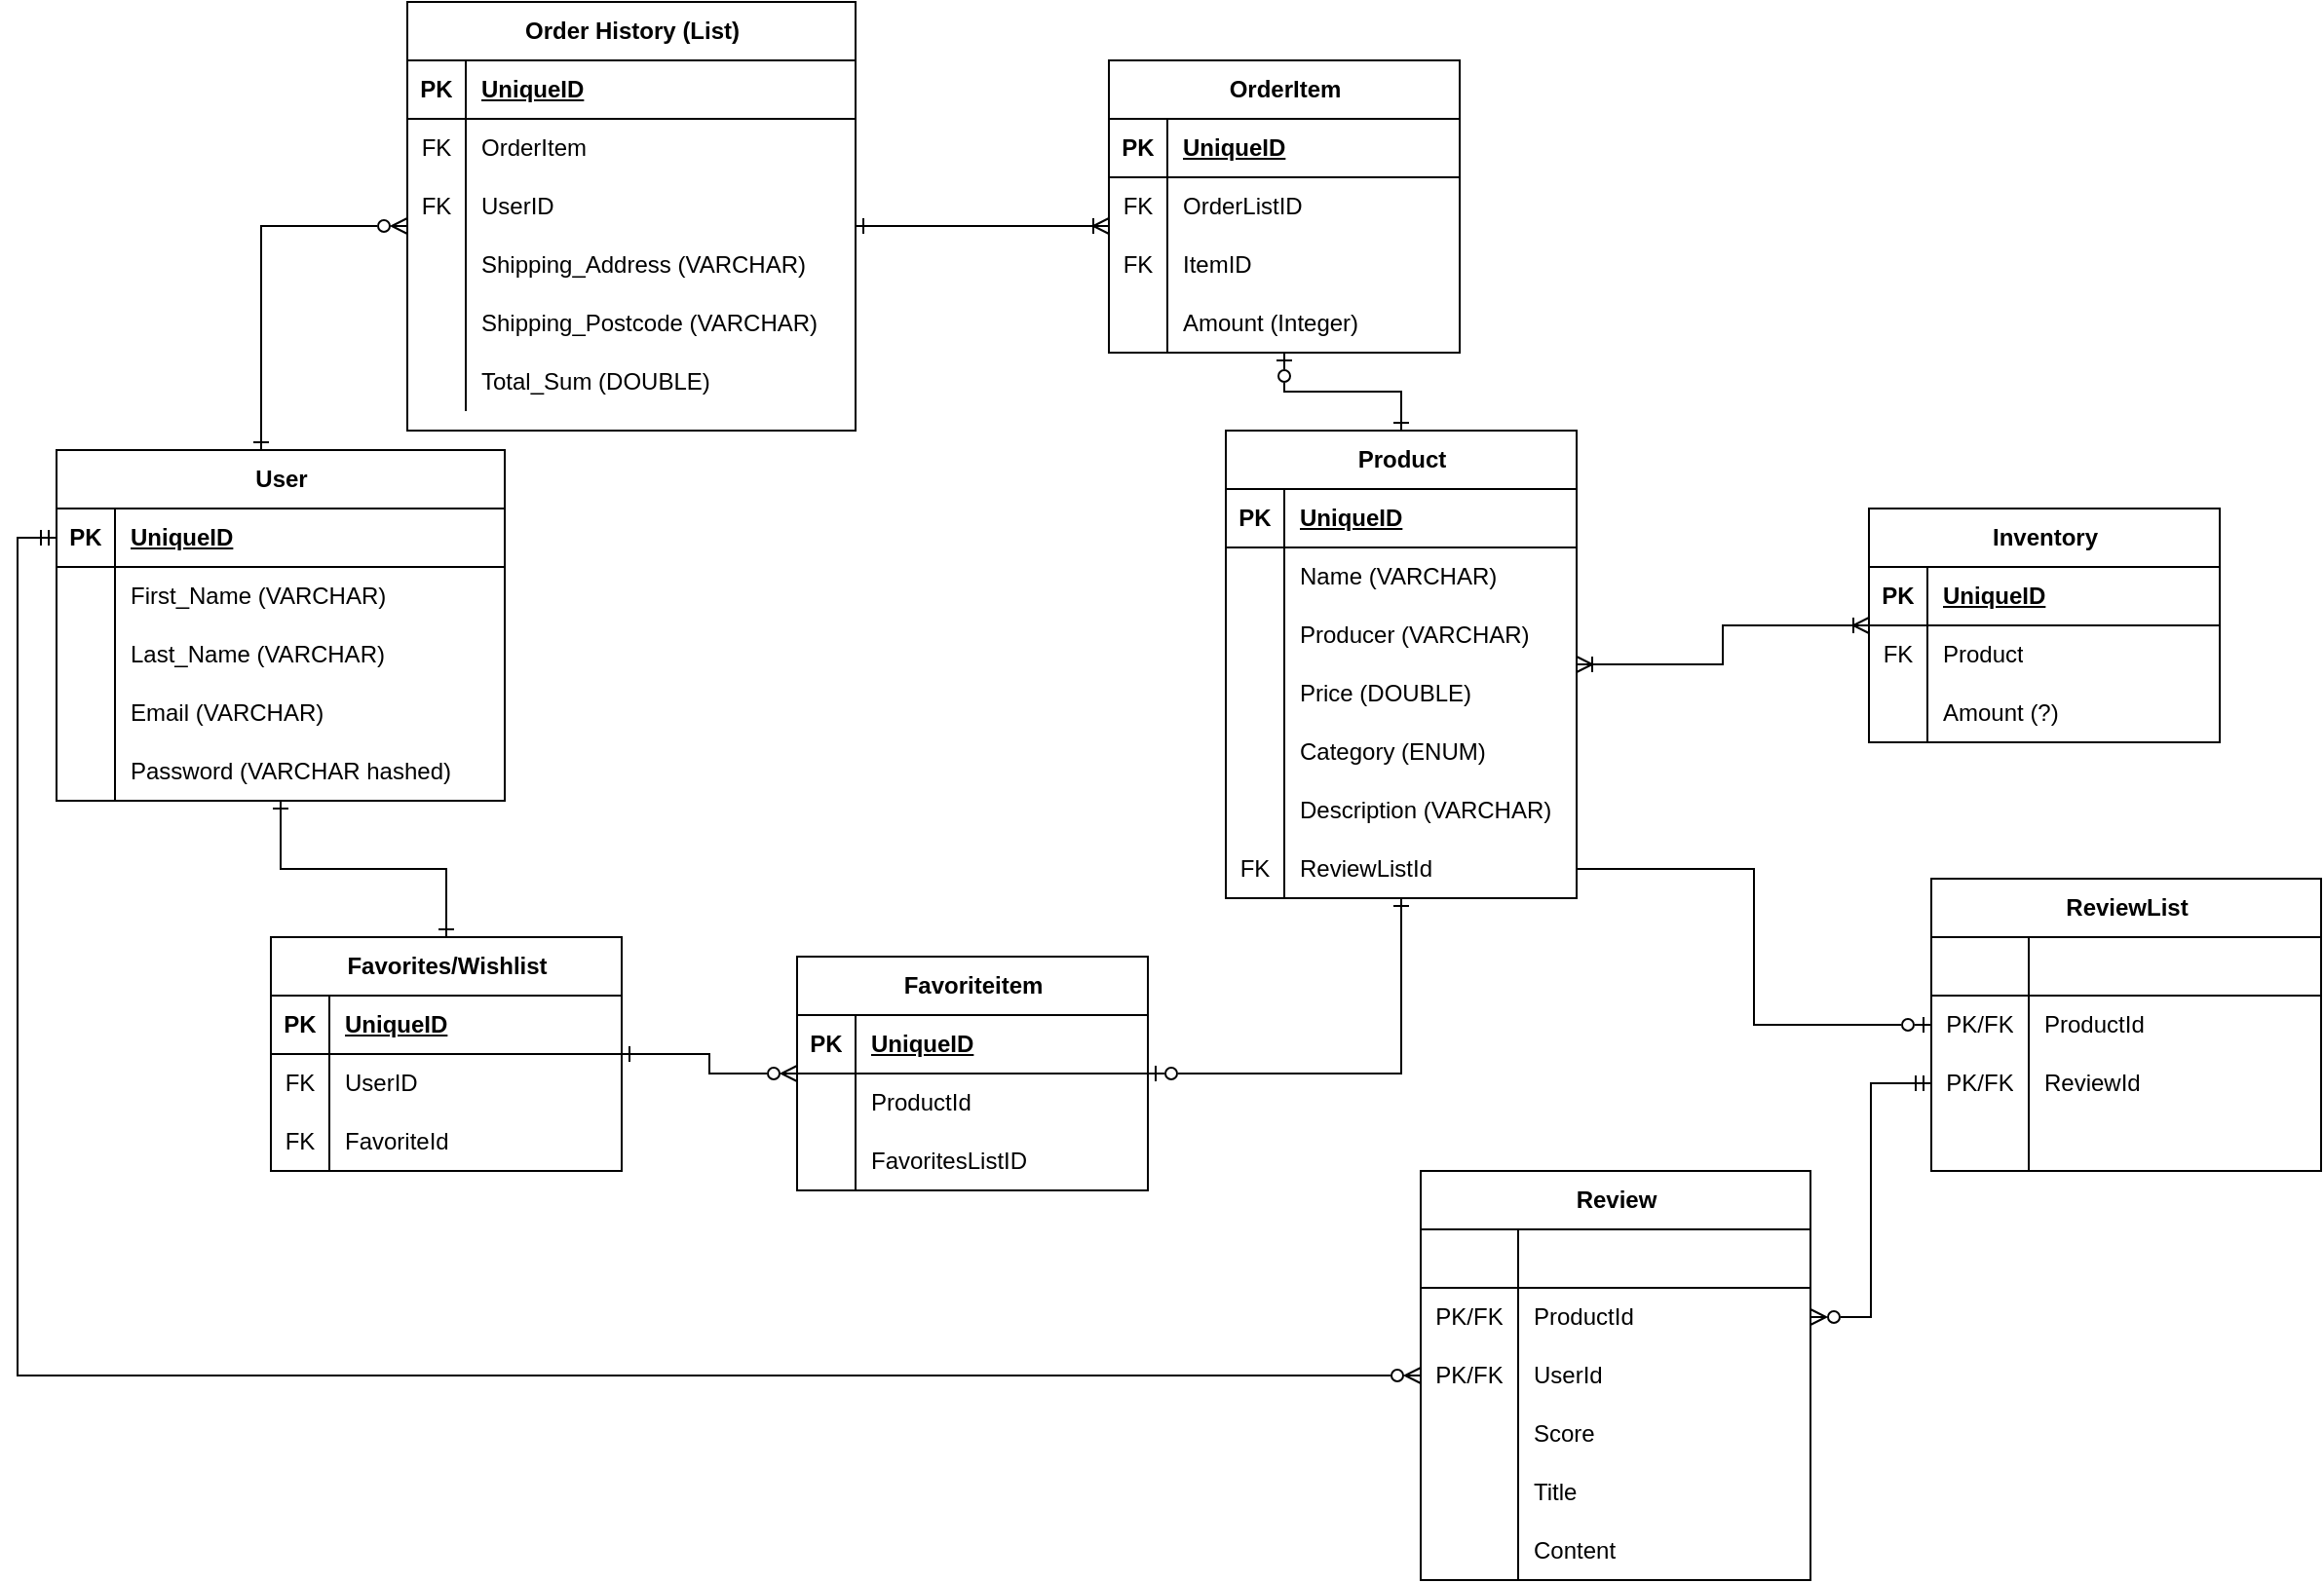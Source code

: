 <mxfile version="24.0.2" type="github">
  <diagram id="R2lEEEUBdFMjLlhIrx00" name="Page-1">
    <mxGraphModel dx="1679" dy="510" grid="1" gridSize="10" guides="1" tooltips="1" connect="1" arrows="1" fold="1" page="1" pageScale="1" pageWidth="850" pageHeight="1100" math="0" shadow="0" extFonts="Permanent Marker^https://fonts.googleapis.com/css?family=Permanent+Marker">
      <root>
        <mxCell id="0" />
        <mxCell id="1" parent="0" />
        <mxCell id="DJUiow1Cfxg7lf9cfvdD-34" style="edgeStyle=orthogonalEdgeStyle;rounded=0;orthogonalLoop=1;jettySize=auto;html=1;startArrow=ERone;startFill=0;endArrow=ERzeroToMany;endFill=0;" parent="1" source="th27oVqw4WXp6a2z_msf-1" target="th27oVqw4WXp6a2z_msf-30" edge="1">
          <mxGeometry relative="1" as="geometry">
            <Array as="points">
              <mxPoint x="115" y="115" />
            </Array>
          </mxGeometry>
        </mxCell>
        <mxCell id="DJUiow1Cfxg7lf9cfvdD-64" style="edgeStyle=orthogonalEdgeStyle;rounded=0;orthogonalLoop=1;jettySize=auto;html=1;startArrow=ERone;startFill=0;endArrow=ERone;endFill=0;" parent="1" source="th27oVqw4WXp6a2z_msf-1" target="DJUiow1Cfxg7lf9cfvdD-36" edge="1">
          <mxGeometry relative="1" as="geometry" />
        </mxCell>
        <mxCell id="th27oVqw4WXp6a2z_msf-1" value="User" style="shape=table;startSize=30;container=1;collapsible=1;childLayout=tableLayout;fixedRows=1;rowLines=0;fontStyle=1;align=center;resizeLast=1;html=1;" parent="1" vertex="1">
          <mxGeometry x="10" y="230" width="230" height="180" as="geometry" />
        </mxCell>
        <mxCell id="th27oVqw4WXp6a2z_msf-2" value="" style="shape=tableRow;horizontal=0;startSize=0;swimlaneHead=0;swimlaneBody=0;fillColor=none;collapsible=0;dropTarget=0;points=[[0,0.5],[1,0.5]];portConstraint=eastwest;top=0;left=0;right=0;bottom=1;" parent="th27oVqw4WXp6a2z_msf-1" vertex="1">
          <mxGeometry y="30" width="230" height="30" as="geometry" />
        </mxCell>
        <mxCell id="th27oVqw4WXp6a2z_msf-3" value="PK" style="shape=partialRectangle;connectable=0;fillColor=none;top=0;left=0;bottom=0;right=0;fontStyle=1;overflow=hidden;whiteSpace=wrap;html=1;" parent="th27oVqw4WXp6a2z_msf-2" vertex="1">
          <mxGeometry width="30" height="30" as="geometry">
            <mxRectangle width="30" height="30" as="alternateBounds" />
          </mxGeometry>
        </mxCell>
        <mxCell id="th27oVqw4WXp6a2z_msf-4" value="UniqueID" style="shape=partialRectangle;connectable=0;fillColor=none;top=0;left=0;bottom=0;right=0;align=left;spacingLeft=6;fontStyle=5;overflow=hidden;whiteSpace=wrap;html=1;" parent="th27oVqw4WXp6a2z_msf-2" vertex="1">
          <mxGeometry x="30" width="200" height="30" as="geometry">
            <mxRectangle width="200" height="30" as="alternateBounds" />
          </mxGeometry>
        </mxCell>
        <mxCell id="th27oVqw4WXp6a2z_msf-5" value="" style="shape=tableRow;horizontal=0;startSize=0;swimlaneHead=0;swimlaneBody=0;fillColor=none;collapsible=0;dropTarget=0;points=[[0,0.5],[1,0.5]];portConstraint=eastwest;top=0;left=0;right=0;bottom=0;" parent="th27oVqw4WXp6a2z_msf-1" vertex="1">
          <mxGeometry y="60" width="230" height="30" as="geometry" />
        </mxCell>
        <mxCell id="th27oVqw4WXp6a2z_msf-6" value="" style="shape=partialRectangle;connectable=0;fillColor=none;top=0;left=0;bottom=0;right=0;editable=1;overflow=hidden;whiteSpace=wrap;html=1;" parent="th27oVqw4WXp6a2z_msf-5" vertex="1">
          <mxGeometry width="30" height="30" as="geometry">
            <mxRectangle width="30" height="30" as="alternateBounds" />
          </mxGeometry>
        </mxCell>
        <mxCell id="th27oVqw4WXp6a2z_msf-7" value="First_Name (VARCHAR)" style="shape=partialRectangle;connectable=0;fillColor=none;top=0;left=0;bottom=0;right=0;align=left;spacingLeft=6;overflow=hidden;whiteSpace=wrap;html=1;" parent="th27oVqw4WXp6a2z_msf-5" vertex="1">
          <mxGeometry x="30" width="200" height="30" as="geometry">
            <mxRectangle width="200" height="30" as="alternateBounds" />
          </mxGeometry>
        </mxCell>
        <mxCell id="th27oVqw4WXp6a2z_msf-8" value="" style="shape=tableRow;horizontal=0;startSize=0;swimlaneHead=0;swimlaneBody=0;fillColor=none;collapsible=0;dropTarget=0;points=[[0,0.5],[1,0.5]];portConstraint=eastwest;top=0;left=0;right=0;bottom=0;" parent="th27oVqw4WXp6a2z_msf-1" vertex="1">
          <mxGeometry y="90" width="230" height="30" as="geometry" />
        </mxCell>
        <mxCell id="th27oVqw4WXp6a2z_msf-9" value="" style="shape=partialRectangle;connectable=0;fillColor=none;top=0;left=0;bottom=0;right=0;editable=1;overflow=hidden;whiteSpace=wrap;html=1;" parent="th27oVqw4WXp6a2z_msf-8" vertex="1">
          <mxGeometry width="30" height="30" as="geometry">
            <mxRectangle width="30" height="30" as="alternateBounds" />
          </mxGeometry>
        </mxCell>
        <mxCell id="th27oVqw4WXp6a2z_msf-10" value="Last_Name (VARCHAR)" style="shape=partialRectangle;connectable=0;fillColor=none;top=0;left=0;bottom=0;right=0;align=left;spacingLeft=6;overflow=hidden;whiteSpace=wrap;html=1;" parent="th27oVqw4WXp6a2z_msf-8" vertex="1">
          <mxGeometry x="30" width="200" height="30" as="geometry">
            <mxRectangle width="200" height="30" as="alternateBounds" />
          </mxGeometry>
        </mxCell>
        <mxCell id="th27oVqw4WXp6a2z_msf-11" value="" style="shape=tableRow;horizontal=0;startSize=0;swimlaneHead=0;swimlaneBody=0;fillColor=none;collapsible=0;dropTarget=0;points=[[0,0.5],[1,0.5]];portConstraint=eastwest;top=0;left=0;right=0;bottom=0;" parent="th27oVqw4WXp6a2z_msf-1" vertex="1">
          <mxGeometry y="120" width="230" height="30" as="geometry" />
        </mxCell>
        <mxCell id="th27oVqw4WXp6a2z_msf-12" value="" style="shape=partialRectangle;connectable=0;fillColor=none;top=0;left=0;bottom=0;right=0;editable=1;overflow=hidden;whiteSpace=wrap;html=1;" parent="th27oVqw4WXp6a2z_msf-11" vertex="1">
          <mxGeometry width="30" height="30" as="geometry">
            <mxRectangle width="30" height="30" as="alternateBounds" />
          </mxGeometry>
        </mxCell>
        <mxCell id="th27oVqw4WXp6a2z_msf-13" value="Email (VARCHAR)" style="shape=partialRectangle;connectable=0;fillColor=none;top=0;left=0;bottom=0;right=0;align=left;spacingLeft=6;overflow=hidden;whiteSpace=wrap;html=1;" parent="th27oVqw4WXp6a2z_msf-11" vertex="1">
          <mxGeometry x="30" width="200" height="30" as="geometry">
            <mxRectangle width="200" height="30" as="alternateBounds" />
          </mxGeometry>
        </mxCell>
        <mxCell id="th27oVqw4WXp6a2z_msf-24" style="shape=tableRow;horizontal=0;startSize=0;swimlaneHead=0;swimlaneBody=0;fillColor=none;collapsible=0;dropTarget=0;points=[[0,0.5],[1,0.5]];portConstraint=eastwest;top=0;left=0;right=0;bottom=0;" parent="th27oVqw4WXp6a2z_msf-1" vertex="1">
          <mxGeometry y="150" width="230" height="30" as="geometry" />
        </mxCell>
        <mxCell id="th27oVqw4WXp6a2z_msf-25" style="shape=partialRectangle;connectable=0;fillColor=none;top=0;left=0;bottom=0;right=0;editable=1;overflow=hidden;whiteSpace=wrap;html=1;" parent="th27oVqw4WXp6a2z_msf-24" vertex="1">
          <mxGeometry width="30" height="30" as="geometry">
            <mxRectangle width="30" height="30" as="alternateBounds" />
          </mxGeometry>
        </mxCell>
        <mxCell id="th27oVqw4WXp6a2z_msf-26" value="Password (VARCHAR hashed)" style="shape=partialRectangle;connectable=0;fillColor=none;top=0;left=0;bottom=0;right=0;align=left;spacingLeft=6;overflow=hidden;whiteSpace=wrap;html=1;" parent="th27oVqw4WXp6a2z_msf-24" vertex="1">
          <mxGeometry x="30" width="200" height="30" as="geometry">
            <mxRectangle width="200" height="30" as="alternateBounds" />
          </mxGeometry>
        </mxCell>
        <mxCell id="DJUiow1Cfxg7lf9cfvdD-78" style="edgeStyle=orthogonalEdgeStyle;rounded=0;orthogonalLoop=1;jettySize=auto;html=1;startArrow=ERone;startFill=0;endArrow=ERoneToMany;endFill=0;" parent="1" source="th27oVqw4WXp6a2z_msf-30" target="DJUiow1Cfxg7lf9cfvdD-65" edge="1">
          <mxGeometry relative="1" as="geometry">
            <Array as="points">
              <mxPoint x="520" y="115" />
              <mxPoint x="520" y="115" />
            </Array>
          </mxGeometry>
        </mxCell>
        <mxCell id="th27oVqw4WXp6a2z_msf-30" value="Order History (List)" style="shape=table;startSize=30;container=1;collapsible=1;childLayout=tableLayout;fixedRows=1;rowLines=0;fontStyle=1;align=center;resizeLast=1;html=1;" parent="1" vertex="1">
          <mxGeometry x="190" width="230" height="220" as="geometry" />
        </mxCell>
        <mxCell id="th27oVqw4WXp6a2z_msf-31" value="" style="shape=tableRow;horizontal=0;startSize=0;swimlaneHead=0;swimlaneBody=0;fillColor=none;collapsible=0;dropTarget=0;points=[[0,0.5],[1,0.5]];portConstraint=eastwest;top=0;left=0;right=0;bottom=1;" parent="th27oVqw4WXp6a2z_msf-30" vertex="1">
          <mxGeometry y="30" width="230" height="30" as="geometry" />
        </mxCell>
        <mxCell id="th27oVqw4WXp6a2z_msf-32" value="PK" style="shape=partialRectangle;connectable=0;fillColor=none;top=0;left=0;bottom=0;right=0;fontStyle=1;overflow=hidden;whiteSpace=wrap;html=1;" parent="th27oVqw4WXp6a2z_msf-31" vertex="1">
          <mxGeometry width="30" height="30" as="geometry">
            <mxRectangle width="30" height="30" as="alternateBounds" />
          </mxGeometry>
        </mxCell>
        <mxCell id="th27oVqw4WXp6a2z_msf-33" value="UniqueID" style="shape=partialRectangle;connectable=0;fillColor=none;top=0;left=0;bottom=0;right=0;align=left;spacingLeft=6;fontStyle=5;overflow=hidden;whiteSpace=wrap;html=1;" parent="th27oVqw4WXp6a2z_msf-31" vertex="1">
          <mxGeometry x="30" width="200" height="30" as="geometry">
            <mxRectangle width="200" height="30" as="alternateBounds" />
          </mxGeometry>
        </mxCell>
        <mxCell id="th27oVqw4WXp6a2z_msf-34" value="" style="shape=tableRow;horizontal=0;startSize=0;swimlaneHead=0;swimlaneBody=0;fillColor=none;collapsible=0;dropTarget=0;points=[[0,0.5],[1,0.5]];portConstraint=eastwest;top=0;left=0;right=0;bottom=0;" parent="th27oVqw4WXp6a2z_msf-30" vertex="1">
          <mxGeometry y="60" width="230" height="30" as="geometry" />
        </mxCell>
        <mxCell id="th27oVqw4WXp6a2z_msf-35" value="FK" style="shape=partialRectangle;connectable=0;fillColor=none;top=0;left=0;bottom=0;right=0;editable=1;overflow=hidden;whiteSpace=wrap;html=1;" parent="th27oVqw4WXp6a2z_msf-34" vertex="1">
          <mxGeometry width="30" height="30" as="geometry">
            <mxRectangle width="30" height="30" as="alternateBounds" />
          </mxGeometry>
        </mxCell>
        <mxCell id="th27oVqw4WXp6a2z_msf-36" value="OrderItem" style="shape=partialRectangle;connectable=0;fillColor=none;top=0;left=0;bottom=0;right=0;align=left;spacingLeft=6;overflow=hidden;whiteSpace=wrap;html=1;" parent="th27oVqw4WXp6a2z_msf-34" vertex="1">
          <mxGeometry x="30" width="200" height="30" as="geometry">
            <mxRectangle width="200" height="30" as="alternateBounds" />
          </mxGeometry>
        </mxCell>
        <mxCell id="th27oVqw4WXp6a2z_msf-37" value="" style="shape=tableRow;horizontal=0;startSize=0;swimlaneHead=0;swimlaneBody=0;fillColor=none;collapsible=0;dropTarget=0;points=[[0,0.5],[1,0.5]];portConstraint=eastwest;top=0;left=0;right=0;bottom=0;" parent="th27oVqw4WXp6a2z_msf-30" vertex="1">
          <mxGeometry y="90" width="230" height="30" as="geometry" />
        </mxCell>
        <mxCell id="th27oVqw4WXp6a2z_msf-38" value="FK" style="shape=partialRectangle;connectable=0;fillColor=none;top=0;left=0;bottom=0;right=0;editable=1;overflow=hidden;whiteSpace=wrap;html=1;" parent="th27oVqw4WXp6a2z_msf-37" vertex="1">
          <mxGeometry width="30" height="30" as="geometry">
            <mxRectangle width="30" height="30" as="alternateBounds" />
          </mxGeometry>
        </mxCell>
        <mxCell id="th27oVqw4WXp6a2z_msf-39" value="UserID" style="shape=partialRectangle;connectable=0;fillColor=none;top=0;left=0;bottom=0;right=0;align=left;spacingLeft=6;overflow=hidden;whiteSpace=wrap;html=1;" parent="th27oVqw4WXp6a2z_msf-37" vertex="1">
          <mxGeometry x="30" width="200" height="30" as="geometry">
            <mxRectangle width="200" height="30" as="alternateBounds" />
          </mxGeometry>
        </mxCell>
        <mxCell id="DJUiow1Cfxg7lf9cfvdD-1" style="shape=tableRow;horizontal=0;startSize=0;swimlaneHead=0;swimlaneBody=0;fillColor=none;collapsible=0;dropTarget=0;points=[[0,0.5],[1,0.5]];portConstraint=eastwest;top=0;left=0;right=0;bottom=0;" parent="th27oVqw4WXp6a2z_msf-30" vertex="1">
          <mxGeometry y="120" width="230" height="30" as="geometry" />
        </mxCell>
        <mxCell id="DJUiow1Cfxg7lf9cfvdD-2" style="shape=partialRectangle;connectable=0;fillColor=none;top=0;left=0;bottom=0;right=0;editable=1;overflow=hidden;whiteSpace=wrap;html=1;" parent="DJUiow1Cfxg7lf9cfvdD-1" vertex="1">
          <mxGeometry width="30" height="30" as="geometry">
            <mxRectangle width="30" height="30" as="alternateBounds" />
          </mxGeometry>
        </mxCell>
        <mxCell id="DJUiow1Cfxg7lf9cfvdD-3" value="Shipping_Address (VARCHAR)" style="shape=partialRectangle;connectable=0;fillColor=none;top=0;left=0;bottom=0;right=0;align=left;spacingLeft=6;overflow=hidden;whiteSpace=wrap;html=1;" parent="DJUiow1Cfxg7lf9cfvdD-1" vertex="1">
          <mxGeometry x="30" width="200" height="30" as="geometry">
            <mxRectangle width="200" height="30" as="alternateBounds" />
          </mxGeometry>
        </mxCell>
        <mxCell id="DJUiow1Cfxg7lf9cfvdD-4" style="shape=tableRow;horizontal=0;startSize=0;swimlaneHead=0;swimlaneBody=0;fillColor=none;collapsible=0;dropTarget=0;points=[[0,0.5],[1,0.5]];portConstraint=eastwest;top=0;left=0;right=0;bottom=0;" parent="th27oVqw4WXp6a2z_msf-30" vertex="1">
          <mxGeometry y="150" width="230" height="30" as="geometry" />
        </mxCell>
        <mxCell id="DJUiow1Cfxg7lf9cfvdD-5" style="shape=partialRectangle;connectable=0;fillColor=none;top=0;left=0;bottom=0;right=0;editable=1;overflow=hidden;whiteSpace=wrap;html=1;" parent="DJUiow1Cfxg7lf9cfvdD-4" vertex="1">
          <mxGeometry width="30" height="30" as="geometry">
            <mxRectangle width="30" height="30" as="alternateBounds" />
          </mxGeometry>
        </mxCell>
        <mxCell id="DJUiow1Cfxg7lf9cfvdD-6" value="Shipping_Postcode (VARCHAR)" style="shape=partialRectangle;connectable=0;fillColor=none;top=0;left=0;bottom=0;right=0;align=left;spacingLeft=6;overflow=hidden;whiteSpace=wrap;html=1;" parent="DJUiow1Cfxg7lf9cfvdD-4" vertex="1">
          <mxGeometry x="30" width="200" height="30" as="geometry">
            <mxRectangle width="200" height="30" as="alternateBounds" />
          </mxGeometry>
        </mxCell>
        <mxCell id="DJUiow1Cfxg7lf9cfvdD-94" style="shape=tableRow;horizontal=0;startSize=0;swimlaneHead=0;swimlaneBody=0;fillColor=none;collapsible=0;dropTarget=0;points=[[0,0.5],[1,0.5]];portConstraint=eastwest;top=0;left=0;right=0;bottom=0;" parent="th27oVqw4WXp6a2z_msf-30" vertex="1">
          <mxGeometry y="180" width="230" height="30" as="geometry" />
        </mxCell>
        <mxCell id="DJUiow1Cfxg7lf9cfvdD-95" style="shape=partialRectangle;connectable=0;fillColor=none;top=0;left=0;bottom=0;right=0;editable=1;overflow=hidden;whiteSpace=wrap;html=1;" parent="DJUiow1Cfxg7lf9cfvdD-94" vertex="1">
          <mxGeometry width="30" height="30" as="geometry">
            <mxRectangle width="30" height="30" as="alternateBounds" />
          </mxGeometry>
        </mxCell>
        <mxCell id="DJUiow1Cfxg7lf9cfvdD-96" value="Total_Sum (DOUBLE)" style="shape=partialRectangle;connectable=0;fillColor=none;top=0;left=0;bottom=0;right=0;align=left;spacingLeft=6;overflow=hidden;whiteSpace=wrap;html=1;" parent="DJUiow1Cfxg7lf9cfvdD-94" vertex="1">
          <mxGeometry x="30" width="200" height="30" as="geometry">
            <mxRectangle width="200" height="30" as="alternateBounds" />
          </mxGeometry>
        </mxCell>
        <mxCell id="DJUiow1Cfxg7lf9cfvdD-80" style="edgeStyle=orthogonalEdgeStyle;rounded=0;orthogonalLoop=1;jettySize=auto;html=1;startArrow=ERone;startFill=0;endArrow=ERzeroToOne;endFill=0;" parent="1" source="th27oVqw4WXp6a2z_msf-44" target="DJUiow1Cfxg7lf9cfvdD-65" edge="1">
          <mxGeometry relative="1" as="geometry" />
        </mxCell>
        <mxCell id="th27oVqw4WXp6a2z_msf-44" value="Product" style="shape=table;startSize=30;container=1;collapsible=1;childLayout=tableLayout;fixedRows=1;rowLines=0;fontStyle=1;align=center;resizeLast=1;html=1;" parent="1" vertex="1">
          <mxGeometry x="610" y="220" width="180" height="240" as="geometry" />
        </mxCell>
        <mxCell id="th27oVqw4WXp6a2z_msf-45" value="" style="shape=tableRow;horizontal=0;startSize=0;swimlaneHead=0;swimlaneBody=0;fillColor=none;collapsible=0;dropTarget=0;points=[[0,0.5],[1,0.5]];portConstraint=eastwest;top=0;left=0;right=0;bottom=1;" parent="th27oVqw4WXp6a2z_msf-44" vertex="1">
          <mxGeometry y="30" width="180" height="30" as="geometry" />
        </mxCell>
        <mxCell id="th27oVqw4WXp6a2z_msf-46" value="PK" style="shape=partialRectangle;connectable=0;fillColor=none;top=0;left=0;bottom=0;right=0;fontStyle=1;overflow=hidden;whiteSpace=wrap;html=1;" parent="th27oVqw4WXp6a2z_msf-45" vertex="1">
          <mxGeometry width="30" height="30" as="geometry">
            <mxRectangle width="30" height="30" as="alternateBounds" />
          </mxGeometry>
        </mxCell>
        <mxCell id="th27oVqw4WXp6a2z_msf-47" value="UniqueID" style="shape=partialRectangle;connectable=0;fillColor=none;top=0;left=0;bottom=0;right=0;align=left;spacingLeft=6;fontStyle=5;overflow=hidden;whiteSpace=wrap;html=1;" parent="th27oVqw4WXp6a2z_msf-45" vertex="1">
          <mxGeometry x="30" width="150" height="30" as="geometry">
            <mxRectangle width="150" height="30" as="alternateBounds" />
          </mxGeometry>
        </mxCell>
        <mxCell id="th27oVqw4WXp6a2z_msf-48" value="" style="shape=tableRow;horizontal=0;startSize=0;swimlaneHead=0;swimlaneBody=0;fillColor=none;collapsible=0;dropTarget=0;points=[[0,0.5],[1,0.5]];portConstraint=eastwest;top=0;left=0;right=0;bottom=0;" parent="th27oVqw4WXp6a2z_msf-44" vertex="1">
          <mxGeometry y="60" width="180" height="30" as="geometry" />
        </mxCell>
        <mxCell id="th27oVqw4WXp6a2z_msf-49" value="" style="shape=partialRectangle;connectable=0;fillColor=none;top=0;left=0;bottom=0;right=0;editable=1;overflow=hidden;whiteSpace=wrap;html=1;" parent="th27oVqw4WXp6a2z_msf-48" vertex="1">
          <mxGeometry width="30" height="30" as="geometry">
            <mxRectangle width="30" height="30" as="alternateBounds" />
          </mxGeometry>
        </mxCell>
        <mxCell id="th27oVqw4WXp6a2z_msf-50" value="Name (VARCHAR)" style="shape=partialRectangle;connectable=0;fillColor=none;top=0;left=0;bottom=0;right=0;align=left;spacingLeft=6;overflow=hidden;whiteSpace=wrap;html=1;" parent="th27oVqw4WXp6a2z_msf-48" vertex="1">
          <mxGeometry x="30" width="150" height="30" as="geometry">
            <mxRectangle width="150" height="30" as="alternateBounds" />
          </mxGeometry>
        </mxCell>
        <mxCell id="th27oVqw4WXp6a2z_msf-51" value="" style="shape=tableRow;horizontal=0;startSize=0;swimlaneHead=0;swimlaneBody=0;fillColor=none;collapsible=0;dropTarget=0;points=[[0,0.5],[1,0.5]];portConstraint=eastwest;top=0;left=0;right=0;bottom=0;" parent="th27oVqw4WXp6a2z_msf-44" vertex="1">
          <mxGeometry y="90" width="180" height="30" as="geometry" />
        </mxCell>
        <mxCell id="th27oVqw4WXp6a2z_msf-52" value="" style="shape=partialRectangle;connectable=0;fillColor=none;top=0;left=0;bottom=0;right=0;editable=1;overflow=hidden;whiteSpace=wrap;html=1;" parent="th27oVqw4WXp6a2z_msf-51" vertex="1">
          <mxGeometry width="30" height="30" as="geometry">
            <mxRectangle width="30" height="30" as="alternateBounds" />
          </mxGeometry>
        </mxCell>
        <mxCell id="th27oVqw4WXp6a2z_msf-53" value="Producer (VARCHAR)" style="shape=partialRectangle;connectable=0;fillColor=none;top=0;left=0;bottom=0;right=0;align=left;spacingLeft=6;overflow=hidden;whiteSpace=wrap;html=1;" parent="th27oVqw4WXp6a2z_msf-51" vertex="1">
          <mxGeometry x="30" width="150" height="30" as="geometry">
            <mxRectangle width="150" height="30" as="alternateBounds" />
          </mxGeometry>
        </mxCell>
        <mxCell id="th27oVqw4WXp6a2z_msf-54" value="" style="shape=tableRow;horizontal=0;startSize=0;swimlaneHead=0;swimlaneBody=0;fillColor=none;collapsible=0;dropTarget=0;points=[[0,0.5],[1,0.5]];portConstraint=eastwest;top=0;left=0;right=0;bottom=0;" parent="th27oVqw4WXp6a2z_msf-44" vertex="1">
          <mxGeometry y="120" width="180" height="30" as="geometry" />
        </mxCell>
        <mxCell id="th27oVqw4WXp6a2z_msf-55" value="" style="shape=partialRectangle;connectable=0;fillColor=none;top=0;left=0;bottom=0;right=0;editable=1;overflow=hidden;whiteSpace=wrap;html=1;" parent="th27oVqw4WXp6a2z_msf-54" vertex="1">
          <mxGeometry width="30" height="30" as="geometry">
            <mxRectangle width="30" height="30" as="alternateBounds" />
          </mxGeometry>
        </mxCell>
        <mxCell id="th27oVqw4WXp6a2z_msf-56" value="Price (DOUBLE)" style="shape=partialRectangle;connectable=0;fillColor=none;top=0;left=0;bottom=0;right=0;align=left;spacingLeft=6;overflow=hidden;whiteSpace=wrap;html=1;" parent="th27oVqw4WXp6a2z_msf-54" vertex="1">
          <mxGeometry x="30" width="150" height="30" as="geometry">
            <mxRectangle width="150" height="30" as="alternateBounds" />
          </mxGeometry>
        </mxCell>
        <mxCell id="th27oVqw4WXp6a2z_msf-57" style="shape=tableRow;horizontal=0;startSize=0;swimlaneHead=0;swimlaneBody=0;fillColor=none;collapsible=0;dropTarget=0;points=[[0,0.5],[1,0.5]];portConstraint=eastwest;top=0;left=0;right=0;bottom=0;" parent="th27oVqw4WXp6a2z_msf-44" vertex="1">
          <mxGeometry y="150" width="180" height="30" as="geometry" />
        </mxCell>
        <mxCell id="th27oVqw4WXp6a2z_msf-58" style="shape=partialRectangle;connectable=0;fillColor=none;top=0;left=0;bottom=0;right=0;editable=1;overflow=hidden;whiteSpace=wrap;html=1;" parent="th27oVqw4WXp6a2z_msf-57" vertex="1">
          <mxGeometry width="30" height="30" as="geometry">
            <mxRectangle width="30" height="30" as="alternateBounds" />
          </mxGeometry>
        </mxCell>
        <mxCell id="th27oVqw4WXp6a2z_msf-59" value="Category (ENUM)" style="shape=partialRectangle;connectable=0;fillColor=none;top=0;left=0;bottom=0;right=0;align=left;spacingLeft=6;overflow=hidden;whiteSpace=wrap;html=1;" parent="th27oVqw4WXp6a2z_msf-57" vertex="1">
          <mxGeometry x="30" width="150" height="30" as="geometry">
            <mxRectangle width="150" height="30" as="alternateBounds" />
          </mxGeometry>
        </mxCell>
        <mxCell id="DJUiow1Cfxg7lf9cfvdD-10" style="shape=tableRow;horizontal=0;startSize=0;swimlaneHead=0;swimlaneBody=0;fillColor=none;collapsible=0;dropTarget=0;points=[[0,0.5],[1,0.5]];portConstraint=eastwest;top=0;left=0;right=0;bottom=0;" parent="th27oVqw4WXp6a2z_msf-44" vertex="1">
          <mxGeometry y="180" width="180" height="30" as="geometry" />
        </mxCell>
        <mxCell id="DJUiow1Cfxg7lf9cfvdD-11" style="shape=partialRectangle;connectable=0;fillColor=none;top=0;left=0;bottom=0;right=0;editable=1;overflow=hidden;whiteSpace=wrap;html=1;" parent="DJUiow1Cfxg7lf9cfvdD-10" vertex="1">
          <mxGeometry width="30" height="30" as="geometry">
            <mxRectangle width="30" height="30" as="alternateBounds" />
          </mxGeometry>
        </mxCell>
        <mxCell id="DJUiow1Cfxg7lf9cfvdD-12" value="Description (VARCHAR)" style="shape=partialRectangle;connectable=0;fillColor=none;top=0;left=0;bottom=0;right=0;align=left;spacingLeft=6;overflow=hidden;whiteSpace=wrap;html=1;" parent="DJUiow1Cfxg7lf9cfvdD-10" vertex="1">
          <mxGeometry x="30" width="150" height="30" as="geometry">
            <mxRectangle width="150" height="30" as="alternateBounds" />
          </mxGeometry>
        </mxCell>
        <mxCell id="VinNn1l3548uXFF9UnVH-1" style="shape=tableRow;horizontal=0;startSize=0;swimlaneHead=0;swimlaneBody=0;fillColor=none;collapsible=0;dropTarget=0;points=[[0,0.5],[1,0.5]];portConstraint=eastwest;top=0;left=0;right=0;bottom=0;" vertex="1" parent="th27oVqw4WXp6a2z_msf-44">
          <mxGeometry y="210" width="180" height="30" as="geometry" />
        </mxCell>
        <mxCell id="VinNn1l3548uXFF9UnVH-2" value="FK" style="shape=partialRectangle;connectable=0;fillColor=none;top=0;left=0;bottom=0;right=0;editable=1;overflow=hidden;whiteSpace=wrap;html=1;" vertex="1" parent="VinNn1l3548uXFF9UnVH-1">
          <mxGeometry width="30" height="30" as="geometry">
            <mxRectangle width="30" height="30" as="alternateBounds" />
          </mxGeometry>
        </mxCell>
        <mxCell id="VinNn1l3548uXFF9UnVH-3" value="ReviewListId" style="shape=partialRectangle;connectable=0;fillColor=none;top=0;left=0;bottom=0;right=0;align=left;spacingLeft=6;overflow=hidden;whiteSpace=wrap;html=1;" vertex="1" parent="VinNn1l3548uXFF9UnVH-1">
          <mxGeometry x="30" width="150" height="30" as="geometry">
            <mxRectangle width="150" height="30" as="alternateBounds" />
          </mxGeometry>
        </mxCell>
        <mxCell id="th27oVqw4WXp6a2z_msf-74" style="edgeStyle=orthogonalEdgeStyle;rounded=0;orthogonalLoop=1;jettySize=auto;html=1;startArrow=ERoneToMany;startFill=0;endArrow=ERoneToMany;endFill=0;" parent="1" source="th27oVqw4WXp6a2z_msf-61" target="th27oVqw4WXp6a2z_msf-44" edge="1">
          <mxGeometry relative="1" as="geometry" />
        </mxCell>
        <mxCell id="th27oVqw4WXp6a2z_msf-61" value="Inventory" style="shape=table;startSize=30;container=1;collapsible=1;childLayout=tableLayout;fixedRows=1;rowLines=0;fontStyle=1;align=center;resizeLast=1;html=1;" parent="1" vertex="1">
          <mxGeometry x="940" y="260" width="180" height="120" as="geometry" />
        </mxCell>
        <mxCell id="th27oVqw4WXp6a2z_msf-62" value="" style="shape=tableRow;horizontal=0;startSize=0;swimlaneHead=0;swimlaneBody=0;fillColor=none;collapsible=0;dropTarget=0;points=[[0,0.5],[1,0.5]];portConstraint=eastwest;top=0;left=0;right=0;bottom=1;" parent="th27oVqw4WXp6a2z_msf-61" vertex="1">
          <mxGeometry y="30" width="180" height="30" as="geometry" />
        </mxCell>
        <mxCell id="th27oVqw4WXp6a2z_msf-63" value="PK" style="shape=partialRectangle;connectable=0;fillColor=none;top=0;left=0;bottom=0;right=0;fontStyle=1;overflow=hidden;whiteSpace=wrap;html=1;" parent="th27oVqw4WXp6a2z_msf-62" vertex="1">
          <mxGeometry width="30" height="30" as="geometry">
            <mxRectangle width="30" height="30" as="alternateBounds" />
          </mxGeometry>
        </mxCell>
        <mxCell id="th27oVqw4WXp6a2z_msf-64" value="UniqueID" style="shape=partialRectangle;connectable=0;fillColor=none;top=0;left=0;bottom=0;right=0;align=left;spacingLeft=6;fontStyle=5;overflow=hidden;whiteSpace=wrap;html=1;" parent="th27oVqw4WXp6a2z_msf-62" vertex="1">
          <mxGeometry x="30" width="150" height="30" as="geometry">
            <mxRectangle width="150" height="30" as="alternateBounds" />
          </mxGeometry>
        </mxCell>
        <mxCell id="th27oVqw4WXp6a2z_msf-65" value="" style="shape=tableRow;horizontal=0;startSize=0;swimlaneHead=0;swimlaneBody=0;fillColor=none;collapsible=0;dropTarget=0;points=[[0,0.5],[1,0.5]];portConstraint=eastwest;top=0;left=0;right=0;bottom=0;" parent="th27oVqw4WXp6a2z_msf-61" vertex="1">
          <mxGeometry y="60" width="180" height="30" as="geometry" />
        </mxCell>
        <mxCell id="th27oVqw4WXp6a2z_msf-66" value="FK" style="shape=partialRectangle;connectable=0;fillColor=none;top=0;left=0;bottom=0;right=0;editable=1;overflow=hidden;whiteSpace=wrap;html=1;" parent="th27oVqw4WXp6a2z_msf-65" vertex="1">
          <mxGeometry width="30" height="30" as="geometry">
            <mxRectangle width="30" height="30" as="alternateBounds" />
          </mxGeometry>
        </mxCell>
        <mxCell id="th27oVqw4WXp6a2z_msf-67" value="Product" style="shape=partialRectangle;connectable=0;fillColor=none;top=0;left=0;bottom=0;right=0;align=left;spacingLeft=6;overflow=hidden;whiteSpace=wrap;html=1;" parent="th27oVqw4WXp6a2z_msf-65" vertex="1">
          <mxGeometry x="30" width="150" height="30" as="geometry">
            <mxRectangle width="150" height="30" as="alternateBounds" />
          </mxGeometry>
        </mxCell>
        <mxCell id="th27oVqw4WXp6a2z_msf-68" value="" style="shape=tableRow;horizontal=0;startSize=0;swimlaneHead=0;swimlaneBody=0;fillColor=none;collapsible=0;dropTarget=0;points=[[0,0.5],[1,0.5]];portConstraint=eastwest;top=0;left=0;right=0;bottom=0;" parent="th27oVqw4WXp6a2z_msf-61" vertex="1">
          <mxGeometry y="90" width="180" height="30" as="geometry" />
        </mxCell>
        <mxCell id="th27oVqw4WXp6a2z_msf-69" value="" style="shape=partialRectangle;connectable=0;fillColor=none;top=0;left=0;bottom=0;right=0;editable=1;overflow=hidden;whiteSpace=wrap;html=1;" parent="th27oVqw4WXp6a2z_msf-68" vertex="1">
          <mxGeometry width="30" height="30" as="geometry">
            <mxRectangle width="30" height="30" as="alternateBounds" />
          </mxGeometry>
        </mxCell>
        <mxCell id="th27oVqw4WXp6a2z_msf-70" value="Amount (?)" style="shape=partialRectangle;connectable=0;fillColor=none;top=0;left=0;bottom=0;right=0;align=left;spacingLeft=6;overflow=hidden;whiteSpace=wrap;html=1;" parent="th27oVqw4WXp6a2z_msf-68" vertex="1">
          <mxGeometry x="30" width="150" height="30" as="geometry">
            <mxRectangle width="150" height="30" as="alternateBounds" />
          </mxGeometry>
        </mxCell>
        <mxCell id="DJUiow1Cfxg7lf9cfvdD-63" style="edgeStyle=orthogonalEdgeStyle;rounded=0;orthogonalLoop=1;jettySize=auto;html=1;startArrow=ERone;startFill=0;endArrow=ERzeroToMany;endFill=0;" parent="1" source="DJUiow1Cfxg7lf9cfvdD-36" target="DJUiow1Cfxg7lf9cfvdD-49" edge="1">
          <mxGeometry relative="1" as="geometry" />
        </mxCell>
        <mxCell id="DJUiow1Cfxg7lf9cfvdD-36" value="Favorites/Wishlist" style="shape=table;startSize=30;container=1;collapsible=1;childLayout=tableLayout;fixedRows=1;rowLines=0;fontStyle=1;align=center;resizeLast=1;html=1;" parent="1" vertex="1">
          <mxGeometry x="120" y="480" width="180" height="120" as="geometry" />
        </mxCell>
        <mxCell id="DJUiow1Cfxg7lf9cfvdD-37" value="" style="shape=tableRow;horizontal=0;startSize=0;swimlaneHead=0;swimlaneBody=0;fillColor=none;collapsible=0;dropTarget=0;points=[[0,0.5],[1,0.5]];portConstraint=eastwest;top=0;left=0;right=0;bottom=1;" parent="DJUiow1Cfxg7lf9cfvdD-36" vertex="1">
          <mxGeometry y="30" width="180" height="30" as="geometry" />
        </mxCell>
        <mxCell id="DJUiow1Cfxg7lf9cfvdD-38" value="PK" style="shape=partialRectangle;connectable=0;fillColor=none;top=0;left=0;bottom=0;right=0;fontStyle=1;overflow=hidden;whiteSpace=wrap;html=1;" parent="DJUiow1Cfxg7lf9cfvdD-37" vertex="1">
          <mxGeometry width="30" height="30" as="geometry">
            <mxRectangle width="30" height="30" as="alternateBounds" />
          </mxGeometry>
        </mxCell>
        <mxCell id="DJUiow1Cfxg7lf9cfvdD-39" value="UniqueID" style="shape=partialRectangle;connectable=0;fillColor=none;top=0;left=0;bottom=0;right=0;align=left;spacingLeft=6;fontStyle=5;overflow=hidden;whiteSpace=wrap;html=1;" parent="DJUiow1Cfxg7lf9cfvdD-37" vertex="1">
          <mxGeometry x="30" width="150" height="30" as="geometry">
            <mxRectangle width="150" height="30" as="alternateBounds" />
          </mxGeometry>
        </mxCell>
        <mxCell id="DJUiow1Cfxg7lf9cfvdD-40" value="" style="shape=tableRow;horizontal=0;startSize=0;swimlaneHead=0;swimlaneBody=0;fillColor=none;collapsible=0;dropTarget=0;points=[[0,0.5],[1,0.5]];portConstraint=eastwest;top=0;left=0;right=0;bottom=0;" parent="DJUiow1Cfxg7lf9cfvdD-36" vertex="1">
          <mxGeometry y="60" width="180" height="30" as="geometry" />
        </mxCell>
        <mxCell id="DJUiow1Cfxg7lf9cfvdD-41" value="FK" style="shape=partialRectangle;connectable=0;fillColor=none;top=0;left=0;bottom=0;right=0;editable=1;overflow=hidden;whiteSpace=wrap;html=1;" parent="DJUiow1Cfxg7lf9cfvdD-40" vertex="1">
          <mxGeometry width="30" height="30" as="geometry">
            <mxRectangle width="30" height="30" as="alternateBounds" />
          </mxGeometry>
        </mxCell>
        <mxCell id="DJUiow1Cfxg7lf9cfvdD-42" value="UserID" style="shape=partialRectangle;connectable=0;fillColor=none;top=0;left=0;bottom=0;right=0;align=left;spacingLeft=6;overflow=hidden;whiteSpace=wrap;html=1;" parent="DJUiow1Cfxg7lf9cfvdD-40" vertex="1">
          <mxGeometry x="30" width="150" height="30" as="geometry">
            <mxRectangle width="150" height="30" as="alternateBounds" />
          </mxGeometry>
        </mxCell>
        <mxCell id="DJUiow1Cfxg7lf9cfvdD-43" value="" style="shape=tableRow;horizontal=0;startSize=0;swimlaneHead=0;swimlaneBody=0;fillColor=none;collapsible=0;dropTarget=0;points=[[0,0.5],[1,0.5]];portConstraint=eastwest;top=0;left=0;right=0;bottom=0;" parent="DJUiow1Cfxg7lf9cfvdD-36" vertex="1">
          <mxGeometry y="90" width="180" height="30" as="geometry" />
        </mxCell>
        <mxCell id="DJUiow1Cfxg7lf9cfvdD-44" value="FK" style="shape=partialRectangle;connectable=0;fillColor=none;top=0;left=0;bottom=0;right=0;editable=1;overflow=hidden;whiteSpace=wrap;html=1;" parent="DJUiow1Cfxg7lf9cfvdD-43" vertex="1">
          <mxGeometry width="30" height="30" as="geometry">
            <mxRectangle width="30" height="30" as="alternateBounds" />
          </mxGeometry>
        </mxCell>
        <mxCell id="DJUiow1Cfxg7lf9cfvdD-45" value="FavoriteId" style="shape=partialRectangle;connectable=0;fillColor=none;top=0;left=0;bottom=0;right=0;align=left;spacingLeft=6;overflow=hidden;whiteSpace=wrap;html=1;" parent="DJUiow1Cfxg7lf9cfvdD-43" vertex="1">
          <mxGeometry x="30" width="150" height="30" as="geometry">
            <mxRectangle width="150" height="30" as="alternateBounds" />
          </mxGeometry>
        </mxCell>
        <mxCell id="DJUiow1Cfxg7lf9cfvdD-62" style="edgeStyle=orthogonalEdgeStyle;rounded=0;orthogonalLoop=1;jettySize=auto;html=1;startArrow=ERzeroToOne;startFill=0;endArrow=ERone;endFill=0;" parent="1" source="DJUiow1Cfxg7lf9cfvdD-49" target="th27oVqw4WXp6a2z_msf-44" edge="1">
          <mxGeometry relative="1" as="geometry" />
        </mxCell>
        <mxCell id="DJUiow1Cfxg7lf9cfvdD-49" value="Favoriteitem" style="shape=table;startSize=30;container=1;collapsible=1;childLayout=tableLayout;fixedRows=1;rowLines=0;fontStyle=1;align=center;resizeLast=1;html=1;" parent="1" vertex="1">
          <mxGeometry x="390" y="490" width="180" height="120" as="geometry" />
        </mxCell>
        <mxCell id="DJUiow1Cfxg7lf9cfvdD-50" value="" style="shape=tableRow;horizontal=0;startSize=0;swimlaneHead=0;swimlaneBody=0;fillColor=none;collapsible=0;dropTarget=0;points=[[0,0.5],[1,0.5]];portConstraint=eastwest;top=0;left=0;right=0;bottom=1;" parent="DJUiow1Cfxg7lf9cfvdD-49" vertex="1">
          <mxGeometry y="30" width="180" height="30" as="geometry" />
        </mxCell>
        <mxCell id="DJUiow1Cfxg7lf9cfvdD-51" value="PK" style="shape=partialRectangle;connectable=0;fillColor=none;top=0;left=0;bottom=0;right=0;fontStyle=1;overflow=hidden;whiteSpace=wrap;html=1;" parent="DJUiow1Cfxg7lf9cfvdD-50" vertex="1">
          <mxGeometry width="30" height="30" as="geometry">
            <mxRectangle width="30" height="30" as="alternateBounds" />
          </mxGeometry>
        </mxCell>
        <mxCell id="DJUiow1Cfxg7lf9cfvdD-52" value="UniqueID" style="shape=partialRectangle;connectable=0;fillColor=none;top=0;left=0;bottom=0;right=0;align=left;spacingLeft=6;fontStyle=5;overflow=hidden;whiteSpace=wrap;html=1;" parent="DJUiow1Cfxg7lf9cfvdD-50" vertex="1">
          <mxGeometry x="30" width="150" height="30" as="geometry">
            <mxRectangle width="150" height="30" as="alternateBounds" />
          </mxGeometry>
        </mxCell>
        <mxCell id="DJUiow1Cfxg7lf9cfvdD-53" value="" style="shape=tableRow;horizontal=0;startSize=0;swimlaneHead=0;swimlaneBody=0;fillColor=none;collapsible=0;dropTarget=0;points=[[0,0.5],[1,0.5]];portConstraint=eastwest;top=0;left=0;right=0;bottom=0;" parent="DJUiow1Cfxg7lf9cfvdD-49" vertex="1">
          <mxGeometry y="60" width="180" height="30" as="geometry" />
        </mxCell>
        <mxCell id="DJUiow1Cfxg7lf9cfvdD-54" value="" style="shape=partialRectangle;connectable=0;fillColor=none;top=0;left=0;bottom=0;right=0;editable=1;overflow=hidden;whiteSpace=wrap;html=1;" parent="DJUiow1Cfxg7lf9cfvdD-53" vertex="1">
          <mxGeometry width="30" height="30" as="geometry">
            <mxRectangle width="30" height="30" as="alternateBounds" />
          </mxGeometry>
        </mxCell>
        <mxCell id="DJUiow1Cfxg7lf9cfvdD-55" value="ProductId" style="shape=partialRectangle;connectable=0;fillColor=none;top=0;left=0;bottom=0;right=0;align=left;spacingLeft=6;overflow=hidden;whiteSpace=wrap;html=1;" parent="DJUiow1Cfxg7lf9cfvdD-53" vertex="1">
          <mxGeometry x="30" width="150" height="30" as="geometry">
            <mxRectangle width="150" height="30" as="alternateBounds" />
          </mxGeometry>
        </mxCell>
        <mxCell id="DJUiow1Cfxg7lf9cfvdD-56" value="" style="shape=tableRow;horizontal=0;startSize=0;swimlaneHead=0;swimlaneBody=0;fillColor=none;collapsible=0;dropTarget=0;points=[[0,0.5],[1,0.5]];portConstraint=eastwest;top=0;left=0;right=0;bottom=0;" parent="DJUiow1Cfxg7lf9cfvdD-49" vertex="1">
          <mxGeometry y="90" width="180" height="30" as="geometry" />
        </mxCell>
        <mxCell id="DJUiow1Cfxg7lf9cfvdD-57" value="" style="shape=partialRectangle;connectable=0;fillColor=none;top=0;left=0;bottom=0;right=0;editable=1;overflow=hidden;whiteSpace=wrap;html=1;" parent="DJUiow1Cfxg7lf9cfvdD-56" vertex="1">
          <mxGeometry width="30" height="30" as="geometry">
            <mxRectangle width="30" height="30" as="alternateBounds" />
          </mxGeometry>
        </mxCell>
        <mxCell id="DJUiow1Cfxg7lf9cfvdD-58" value="FavoritesListID" style="shape=partialRectangle;connectable=0;fillColor=none;top=0;left=0;bottom=0;right=0;align=left;spacingLeft=6;overflow=hidden;whiteSpace=wrap;html=1;" parent="DJUiow1Cfxg7lf9cfvdD-56" vertex="1">
          <mxGeometry x="30" width="150" height="30" as="geometry">
            <mxRectangle width="150" height="30" as="alternateBounds" />
          </mxGeometry>
        </mxCell>
        <mxCell id="DJUiow1Cfxg7lf9cfvdD-65" value="OrderItem" style="shape=table;startSize=30;container=1;collapsible=1;childLayout=tableLayout;fixedRows=1;rowLines=0;fontStyle=1;align=center;resizeLast=1;html=1;" parent="1" vertex="1">
          <mxGeometry x="550" y="30" width="180" height="150" as="geometry" />
        </mxCell>
        <mxCell id="DJUiow1Cfxg7lf9cfvdD-66" value="" style="shape=tableRow;horizontal=0;startSize=0;swimlaneHead=0;swimlaneBody=0;fillColor=none;collapsible=0;dropTarget=0;points=[[0,0.5],[1,0.5]];portConstraint=eastwest;top=0;left=0;right=0;bottom=1;" parent="DJUiow1Cfxg7lf9cfvdD-65" vertex="1">
          <mxGeometry y="30" width="180" height="30" as="geometry" />
        </mxCell>
        <mxCell id="DJUiow1Cfxg7lf9cfvdD-67" value="PK" style="shape=partialRectangle;connectable=0;fillColor=none;top=0;left=0;bottom=0;right=0;fontStyle=1;overflow=hidden;whiteSpace=wrap;html=1;" parent="DJUiow1Cfxg7lf9cfvdD-66" vertex="1">
          <mxGeometry width="30" height="30" as="geometry">
            <mxRectangle width="30" height="30" as="alternateBounds" />
          </mxGeometry>
        </mxCell>
        <mxCell id="DJUiow1Cfxg7lf9cfvdD-68" value="UniqueID" style="shape=partialRectangle;connectable=0;fillColor=none;top=0;left=0;bottom=0;right=0;align=left;spacingLeft=6;fontStyle=5;overflow=hidden;whiteSpace=wrap;html=1;" parent="DJUiow1Cfxg7lf9cfvdD-66" vertex="1">
          <mxGeometry x="30" width="150" height="30" as="geometry">
            <mxRectangle width="150" height="30" as="alternateBounds" />
          </mxGeometry>
        </mxCell>
        <mxCell id="DJUiow1Cfxg7lf9cfvdD-69" value="" style="shape=tableRow;horizontal=0;startSize=0;swimlaneHead=0;swimlaneBody=0;fillColor=none;collapsible=0;dropTarget=0;points=[[0,0.5],[1,0.5]];portConstraint=eastwest;top=0;left=0;right=0;bottom=0;" parent="DJUiow1Cfxg7lf9cfvdD-65" vertex="1">
          <mxGeometry y="60" width="180" height="30" as="geometry" />
        </mxCell>
        <mxCell id="DJUiow1Cfxg7lf9cfvdD-70" value="FK" style="shape=partialRectangle;connectable=0;fillColor=none;top=0;left=0;bottom=0;right=0;editable=1;overflow=hidden;whiteSpace=wrap;html=1;" parent="DJUiow1Cfxg7lf9cfvdD-69" vertex="1">
          <mxGeometry width="30" height="30" as="geometry">
            <mxRectangle width="30" height="30" as="alternateBounds" />
          </mxGeometry>
        </mxCell>
        <mxCell id="DJUiow1Cfxg7lf9cfvdD-71" value="OrderListID" style="shape=partialRectangle;connectable=0;fillColor=none;top=0;left=0;bottom=0;right=0;align=left;spacingLeft=6;overflow=hidden;whiteSpace=wrap;html=1;" parent="DJUiow1Cfxg7lf9cfvdD-69" vertex="1">
          <mxGeometry x="30" width="150" height="30" as="geometry">
            <mxRectangle width="150" height="30" as="alternateBounds" />
          </mxGeometry>
        </mxCell>
        <mxCell id="DJUiow1Cfxg7lf9cfvdD-72" value="" style="shape=tableRow;horizontal=0;startSize=0;swimlaneHead=0;swimlaneBody=0;fillColor=none;collapsible=0;dropTarget=0;points=[[0,0.5],[1,0.5]];portConstraint=eastwest;top=0;left=0;right=0;bottom=0;" parent="DJUiow1Cfxg7lf9cfvdD-65" vertex="1">
          <mxGeometry y="90" width="180" height="30" as="geometry" />
        </mxCell>
        <mxCell id="DJUiow1Cfxg7lf9cfvdD-73" value="FK" style="shape=partialRectangle;connectable=0;fillColor=none;top=0;left=0;bottom=0;right=0;editable=1;overflow=hidden;whiteSpace=wrap;html=1;" parent="DJUiow1Cfxg7lf9cfvdD-72" vertex="1">
          <mxGeometry width="30" height="30" as="geometry">
            <mxRectangle width="30" height="30" as="alternateBounds" />
          </mxGeometry>
        </mxCell>
        <mxCell id="DJUiow1Cfxg7lf9cfvdD-74" value="ItemID" style="shape=partialRectangle;connectable=0;fillColor=none;top=0;left=0;bottom=0;right=0;align=left;spacingLeft=6;overflow=hidden;whiteSpace=wrap;html=1;" parent="DJUiow1Cfxg7lf9cfvdD-72" vertex="1">
          <mxGeometry x="30" width="150" height="30" as="geometry">
            <mxRectangle width="150" height="30" as="alternateBounds" />
          </mxGeometry>
        </mxCell>
        <mxCell id="DJUiow1Cfxg7lf9cfvdD-75" value="" style="shape=tableRow;horizontal=0;startSize=0;swimlaneHead=0;swimlaneBody=0;fillColor=none;collapsible=0;dropTarget=0;points=[[0,0.5],[1,0.5]];portConstraint=eastwest;top=0;left=0;right=0;bottom=0;" parent="DJUiow1Cfxg7lf9cfvdD-65" vertex="1">
          <mxGeometry y="120" width="180" height="30" as="geometry" />
        </mxCell>
        <mxCell id="DJUiow1Cfxg7lf9cfvdD-76" value="" style="shape=partialRectangle;connectable=0;fillColor=none;top=0;left=0;bottom=0;right=0;editable=1;overflow=hidden;whiteSpace=wrap;html=1;" parent="DJUiow1Cfxg7lf9cfvdD-75" vertex="1">
          <mxGeometry width="30" height="30" as="geometry">
            <mxRectangle width="30" height="30" as="alternateBounds" />
          </mxGeometry>
        </mxCell>
        <mxCell id="DJUiow1Cfxg7lf9cfvdD-77" value="Amount (Integer)" style="shape=partialRectangle;connectable=0;fillColor=none;top=0;left=0;bottom=0;right=0;align=left;spacingLeft=6;overflow=hidden;whiteSpace=wrap;html=1;" parent="DJUiow1Cfxg7lf9cfvdD-75" vertex="1">
          <mxGeometry x="30" width="150" height="30" as="geometry">
            <mxRectangle width="150" height="30" as="alternateBounds" />
          </mxGeometry>
        </mxCell>
        <mxCell id="DJUiow1Cfxg7lf9cfvdD-81" value="ReviewList" style="shape=table;startSize=30;container=1;collapsible=1;childLayout=tableLayout;fixedRows=1;rowLines=0;fontStyle=1;align=center;resizeLast=1;html=1;" parent="1" vertex="1">
          <mxGeometry x="972" y="450" width="200" height="150" as="geometry" />
        </mxCell>
        <mxCell id="DJUiow1Cfxg7lf9cfvdD-82" value="" style="shape=tableRow;horizontal=0;startSize=0;swimlaneHead=0;swimlaneBody=0;fillColor=none;collapsible=0;dropTarget=0;points=[[0,0.5],[1,0.5]];portConstraint=eastwest;top=0;left=0;right=0;bottom=1;" parent="DJUiow1Cfxg7lf9cfvdD-81" vertex="1">
          <mxGeometry y="30" width="200" height="30" as="geometry" />
        </mxCell>
        <mxCell id="DJUiow1Cfxg7lf9cfvdD-83" value="" style="shape=partialRectangle;connectable=0;fillColor=none;top=0;left=0;bottom=0;right=0;fontStyle=1;overflow=hidden;whiteSpace=wrap;html=1;" parent="DJUiow1Cfxg7lf9cfvdD-82" vertex="1">
          <mxGeometry width="50.0" height="30" as="geometry">
            <mxRectangle width="50.0" height="30" as="alternateBounds" />
          </mxGeometry>
        </mxCell>
        <mxCell id="DJUiow1Cfxg7lf9cfvdD-84" value="" style="shape=partialRectangle;connectable=0;fillColor=none;top=0;left=0;bottom=0;right=0;align=left;spacingLeft=6;fontStyle=5;overflow=hidden;whiteSpace=wrap;html=1;" parent="DJUiow1Cfxg7lf9cfvdD-82" vertex="1">
          <mxGeometry x="50.0" width="150.0" height="30" as="geometry">
            <mxRectangle width="150.0" height="30" as="alternateBounds" />
          </mxGeometry>
        </mxCell>
        <mxCell id="DJUiow1Cfxg7lf9cfvdD-85" value="" style="shape=tableRow;horizontal=0;startSize=0;swimlaneHead=0;swimlaneBody=0;fillColor=none;collapsible=0;dropTarget=0;points=[[0,0.5],[1,0.5]];portConstraint=eastwest;top=0;left=0;right=0;bottom=0;" parent="DJUiow1Cfxg7lf9cfvdD-81" vertex="1">
          <mxGeometry y="60" width="200" height="30" as="geometry" />
        </mxCell>
        <mxCell id="DJUiow1Cfxg7lf9cfvdD-86" value="PK/FK" style="shape=partialRectangle;connectable=0;fillColor=none;top=0;left=0;bottom=0;right=0;editable=1;overflow=hidden;whiteSpace=wrap;html=1;" parent="DJUiow1Cfxg7lf9cfvdD-85" vertex="1">
          <mxGeometry width="50.0" height="30" as="geometry">
            <mxRectangle width="50.0" height="30" as="alternateBounds" />
          </mxGeometry>
        </mxCell>
        <mxCell id="DJUiow1Cfxg7lf9cfvdD-87" value="ProductId" style="shape=partialRectangle;connectable=0;fillColor=none;top=0;left=0;bottom=0;right=0;align=left;spacingLeft=6;overflow=hidden;whiteSpace=wrap;html=1;" parent="DJUiow1Cfxg7lf9cfvdD-85" vertex="1">
          <mxGeometry x="50.0" width="150.0" height="30" as="geometry">
            <mxRectangle width="150.0" height="30" as="alternateBounds" />
          </mxGeometry>
        </mxCell>
        <mxCell id="DJUiow1Cfxg7lf9cfvdD-88" value="" style="shape=tableRow;horizontal=0;startSize=0;swimlaneHead=0;swimlaneBody=0;fillColor=none;collapsible=0;dropTarget=0;points=[[0,0.5],[1,0.5]];portConstraint=eastwest;top=0;left=0;right=0;bottom=0;" parent="DJUiow1Cfxg7lf9cfvdD-81" vertex="1">
          <mxGeometry y="90" width="200" height="30" as="geometry" />
        </mxCell>
        <mxCell id="DJUiow1Cfxg7lf9cfvdD-89" value="PK/FK" style="shape=partialRectangle;connectable=0;fillColor=none;top=0;left=0;bottom=0;right=0;editable=1;overflow=hidden;whiteSpace=wrap;html=1;" parent="DJUiow1Cfxg7lf9cfvdD-88" vertex="1">
          <mxGeometry width="50.0" height="30" as="geometry">
            <mxRectangle width="50.0" height="30" as="alternateBounds" />
          </mxGeometry>
        </mxCell>
        <mxCell id="DJUiow1Cfxg7lf9cfvdD-90" value="ReviewId" style="shape=partialRectangle;connectable=0;fillColor=none;top=0;left=0;bottom=0;right=0;align=left;spacingLeft=6;overflow=hidden;whiteSpace=wrap;html=1;" parent="DJUiow1Cfxg7lf9cfvdD-88" vertex="1">
          <mxGeometry x="50.0" width="150.0" height="30" as="geometry">
            <mxRectangle width="150.0" height="30" as="alternateBounds" />
          </mxGeometry>
        </mxCell>
        <mxCell id="DJUiow1Cfxg7lf9cfvdD-91" value="" style="shape=tableRow;horizontal=0;startSize=0;swimlaneHead=0;swimlaneBody=0;fillColor=none;collapsible=0;dropTarget=0;points=[[0,0.5],[1,0.5]];portConstraint=eastwest;top=0;left=0;right=0;bottom=0;" parent="DJUiow1Cfxg7lf9cfvdD-81" vertex="1">
          <mxGeometry y="120" width="200" height="30" as="geometry" />
        </mxCell>
        <mxCell id="DJUiow1Cfxg7lf9cfvdD-92" value="" style="shape=partialRectangle;connectable=0;fillColor=none;top=0;left=0;bottom=0;right=0;editable=1;overflow=hidden;whiteSpace=wrap;html=1;" parent="DJUiow1Cfxg7lf9cfvdD-91" vertex="1">
          <mxGeometry width="50.0" height="30" as="geometry">
            <mxRectangle width="50.0" height="30" as="alternateBounds" />
          </mxGeometry>
        </mxCell>
        <mxCell id="DJUiow1Cfxg7lf9cfvdD-93" value="" style="shape=partialRectangle;connectable=0;fillColor=none;top=0;left=0;bottom=0;right=0;align=left;spacingLeft=6;overflow=hidden;whiteSpace=wrap;html=1;" parent="DJUiow1Cfxg7lf9cfvdD-91" vertex="1">
          <mxGeometry x="50.0" width="150.0" height="30" as="geometry">
            <mxRectangle width="150.0" height="30" as="alternateBounds" />
          </mxGeometry>
        </mxCell>
        <mxCell id="VinNn1l3548uXFF9UnVH-4" style="edgeStyle=orthogonalEdgeStyle;rounded=0;orthogonalLoop=1;jettySize=auto;html=1;entryX=0;entryY=0.5;entryDx=0;entryDy=0;endArrow=ERzeroToOne;endFill=0;" edge="1" parent="1" source="VinNn1l3548uXFF9UnVH-1" target="DJUiow1Cfxg7lf9cfvdD-85">
          <mxGeometry relative="1" as="geometry" />
        </mxCell>
        <mxCell id="VinNn1l3548uXFF9UnVH-22" value="Review" style="shape=table;startSize=30;container=1;collapsible=1;childLayout=tableLayout;fixedRows=1;rowLines=0;fontStyle=1;align=center;resizeLast=1;html=1;" vertex="1" parent="1">
          <mxGeometry x="710" y="600" width="200" height="210" as="geometry" />
        </mxCell>
        <mxCell id="VinNn1l3548uXFF9UnVH-23" value="" style="shape=tableRow;horizontal=0;startSize=0;swimlaneHead=0;swimlaneBody=0;fillColor=none;collapsible=0;dropTarget=0;points=[[0,0.5],[1,0.5]];portConstraint=eastwest;top=0;left=0;right=0;bottom=1;" vertex="1" parent="VinNn1l3548uXFF9UnVH-22">
          <mxGeometry y="30" width="200" height="30" as="geometry" />
        </mxCell>
        <mxCell id="VinNn1l3548uXFF9UnVH-24" value="" style="shape=partialRectangle;connectable=0;fillColor=none;top=0;left=0;bottom=0;right=0;fontStyle=1;overflow=hidden;whiteSpace=wrap;html=1;" vertex="1" parent="VinNn1l3548uXFF9UnVH-23">
          <mxGeometry width="50.0" height="30" as="geometry">
            <mxRectangle width="50.0" height="30" as="alternateBounds" />
          </mxGeometry>
        </mxCell>
        <mxCell id="VinNn1l3548uXFF9UnVH-25" value="" style="shape=partialRectangle;connectable=0;fillColor=none;top=0;left=0;bottom=0;right=0;align=left;spacingLeft=6;fontStyle=5;overflow=hidden;whiteSpace=wrap;html=1;" vertex="1" parent="VinNn1l3548uXFF9UnVH-23">
          <mxGeometry x="50.0" width="150.0" height="30" as="geometry">
            <mxRectangle width="150.0" height="30" as="alternateBounds" />
          </mxGeometry>
        </mxCell>
        <mxCell id="VinNn1l3548uXFF9UnVH-26" value="" style="shape=tableRow;horizontal=0;startSize=0;swimlaneHead=0;swimlaneBody=0;fillColor=none;collapsible=0;dropTarget=0;points=[[0,0.5],[1,0.5]];portConstraint=eastwest;top=0;left=0;right=0;bottom=0;" vertex="1" parent="VinNn1l3548uXFF9UnVH-22">
          <mxGeometry y="60" width="200" height="30" as="geometry" />
        </mxCell>
        <mxCell id="VinNn1l3548uXFF9UnVH-27" value="PK/FK" style="shape=partialRectangle;connectable=0;fillColor=none;top=0;left=0;bottom=0;right=0;editable=1;overflow=hidden;whiteSpace=wrap;html=1;" vertex="1" parent="VinNn1l3548uXFF9UnVH-26">
          <mxGeometry width="50.0" height="30" as="geometry">
            <mxRectangle width="50.0" height="30" as="alternateBounds" />
          </mxGeometry>
        </mxCell>
        <mxCell id="VinNn1l3548uXFF9UnVH-28" value="ProductId" style="shape=partialRectangle;connectable=0;fillColor=none;top=0;left=0;bottom=0;right=0;align=left;spacingLeft=6;overflow=hidden;whiteSpace=wrap;html=1;" vertex="1" parent="VinNn1l3548uXFF9UnVH-26">
          <mxGeometry x="50.0" width="150.0" height="30" as="geometry">
            <mxRectangle width="150.0" height="30" as="alternateBounds" />
          </mxGeometry>
        </mxCell>
        <mxCell id="VinNn1l3548uXFF9UnVH-29" value="" style="shape=tableRow;horizontal=0;startSize=0;swimlaneHead=0;swimlaneBody=0;fillColor=none;collapsible=0;dropTarget=0;points=[[0,0.5],[1,0.5]];portConstraint=eastwest;top=0;left=0;right=0;bottom=0;" vertex="1" parent="VinNn1l3548uXFF9UnVH-22">
          <mxGeometry y="90" width="200" height="30" as="geometry" />
        </mxCell>
        <mxCell id="VinNn1l3548uXFF9UnVH-30" value="PK/FK" style="shape=partialRectangle;connectable=0;fillColor=none;top=0;left=0;bottom=0;right=0;editable=1;overflow=hidden;whiteSpace=wrap;html=1;" vertex="1" parent="VinNn1l3548uXFF9UnVH-29">
          <mxGeometry width="50.0" height="30" as="geometry">
            <mxRectangle width="50.0" height="30" as="alternateBounds" />
          </mxGeometry>
        </mxCell>
        <mxCell id="VinNn1l3548uXFF9UnVH-31" value="UserId" style="shape=partialRectangle;connectable=0;fillColor=none;top=0;left=0;bottom=0;right=0;align=left;spacingLeft=6;overflow=hidden;whiteSpace=wrap;html=1;" vertex="1" parent="VinNn1l3548uXFF9UnVH-29">
          <mxGeometry x="50.0" width="150.0" height="30" as="geometry">
            <mxRectangle width="150.0" height="30" as="alternateBounds" />
          </mxGeometry>
        </mxCell>
        <mxCell id="VinNn1l3548uXFF9UnVH-32" value="" style="shape=tableRow;horizontal=0;startSize=0;swimlaneHead=0;swimlaneBody=0;fillColor=none;collapsible=0;dropTarget=0;points=[[0,0.5],[1,0.5]];portConstraint=eastwest;top=0;left=0;right=0;bottom=0;" vertex="1" parent="VinNn1l3548uXFF9UnVH-22">
          <mxGeometry y="120" width="200" height="30" as="geometry" />
        </mxCell>
        <mxCell id="VinNn1l3548uXFF9UnVH-33" value="" style="shape=partialRectangle;connectable=0;fillColor=none;top=0;left=0;bottom=0;right=0;editable=1;overflow=hidden;whiteSpace=wrap;html=1;" vertex="1" parent="VinNn1l3548uXFF9UnVH-32">
          <mxGeometry width="50.0" height="30" as="geometry">
            <mxRectangle width="50.0" height="30" as="alternateBounds" />
          </mxGeometry>
        </mxCell>
        <mxCell id="VinNn1l3548uXFF9UnVH-34" value="Score" style="shape=partialRectangle;connectable=0;fillColor=none;top=0;left=0;bottom=0;right=0;align=left;spacingLeft=6;overflow=hidden;whiteSpace=wrap;html=1;" vertex="1" parent="VinNn1l3548uXFF9UnVH-32">
          <mxGeometry x="50.0" width="150.0" height="30" as="geometry">
            <mxRectangle width="150.0" height="30" as="alternateBounds" />
          </mxGeometry>
        </mxCell>
        <mxCell id="VinNn1l3548uXFF9UnVH-36" value="" style="shape=tableRow;horizontal=0;startSize=0;swimlaneHead=0;swimlaneBody=0;fillColor=none;collapsible=0;dropTarget=0;points=[[0,0.5],[1,0.5]];portConstraint=eastwest;top=0;left=0;right=0;bottom=0;" vertex="1" parent="VinNn1l3548uXFF9UnVH-22">
          <mxGeometry y="150" width="200" height="30" as="geometry" />
        </mxCell>
        <mxCell id="VinNn1l3548uXFF9UnVH-37" value="" style="shape=partialRectangle;connectable=0;fillColor=none;top=0;left=0;bottom=0;right=0;editable=1;overflow=hidden;whiteSpace=wrap;html=1;" vertex="1" parent="VinNn1l3548uXFF9UnVH-36">
          <mxGeometry width="50.0" height="30" as="geometry">
            <mxRectangle width="50.0" height="30" as="alternateBounds" />
          </mxGeometry>
        </mxCell>
        <mxCell id="VinNn1l3548uXFF9UnVH-38" value="Title" style="shape=partialRectangle;connectable=0;fillColor=none;top=0;left=0;bottom=0;right=0;align=left;spacingLeft=6;overflow=hidden;whiteSpace=wrap;html=1;" vertex="1" parent="VinNn1l3548uXFF9UnVH-36">
          <mxGeometry x="50.0" width="150.0" height="30" as="geometry">
            <mxRectangle width="150.0" height="30" as="alternateBounds" />
          </mxGeometry>
        </mxCell>
        <mxCell id="VinNn1l3548uXFF9UnVH-39" value="" style="shape=tableRow;horizontal=0;startSize=0;swimlaneHead=0;swimlaneBody=0;fillColor=none;collapsible=0;dropTarget=0;points=[[0,0.5],[1,0.5]];portConstraint=eastwest;top=0;left=0;right=0;bottom=0;" vertex="1" parent="VinNn1l3548uXFF9UnVH-22">
          <mxGeometry y="180" width="200" height="30" as="geometry" />
        </mxCell>
        <mxCell id="VinNn1l3548uXFF9UnVH-40" value="" style="shape=partialRectangle;connectable=0;fillColor=none;top=0;left=0;bottom=0;right=0;editable=1;overflow=hidden;whiteSpace=wrap;html=1;" vertex="1" parent="VinNn1l3548uXFF9UnVH-39">
          <mxGeometry width="50.0" height="30" as="geometry">
            <mxRectangle width="50.0" height="30" as="alternateBounds" />
          </mxGeometry>
        </mxCell>
        <mxCell id="VinNn1l3548uXFF9UnVH-41" value="Content" style="shape=partialRectangle;connectable=0;fillColor=none;top=0;left=0;bottom=0;right=0;align=left;spacingLeft=6;overflow=hidden;whiteSpace=wrap;html=1;" vertex="1" parent="VinNn1l3548uXFF9UnVH-39">
          <mxGeometry x="50.0" width="150.0" height="30" as="geometry">
            <mxRectangle width="150.0" height="30" as="alternateBounds" />
          </mxGeometry>
        </mxCell>
        <mxCell id="VinNn1l3548uXFF9UnVH-35" style="edgeStyle=orthogonalEdgeStyle;rounded=0;orthogonalLoop=1;jettySize=auto;html=1;entryX=1;entryY=0.5;entryDx=0;entryDy=0;endArrow=ERzeroToMany;endFill=0;startArrow=ERmandOne;startFill=0;" edge="1" parent="1" source="DJUiow1Cfxg7lf9cfvdD-88" target="VinNn1l3548uXFF9UnVH-26">
          <mxGeometry relative="1" as="geometry" />
        </mxCell>
        <mxCell id="VinNn1l3548uXFF9UnVH-42" style="edgeStyle=orthogonalEdgeStyle;rounded=0;orthogonalLoop=1;jettySize=auto;html=1;entryX=0;entryY=0.5;entryDx=0;entryDy=0;endArrow=ERmandOne;endFill=0;startArrow=ERzeroToMany;startFill=0;" edge="1" parent="1" source="VinNn1l3548uXFF9UnVH-29" target="th27oVqw4WXp6a2z_msf-2">
          <mxGeometry relative="1" as="geometry" />
        </mxCell>
      </root>
    </mxGraphModel>
  </diagram>
</mxfile>
